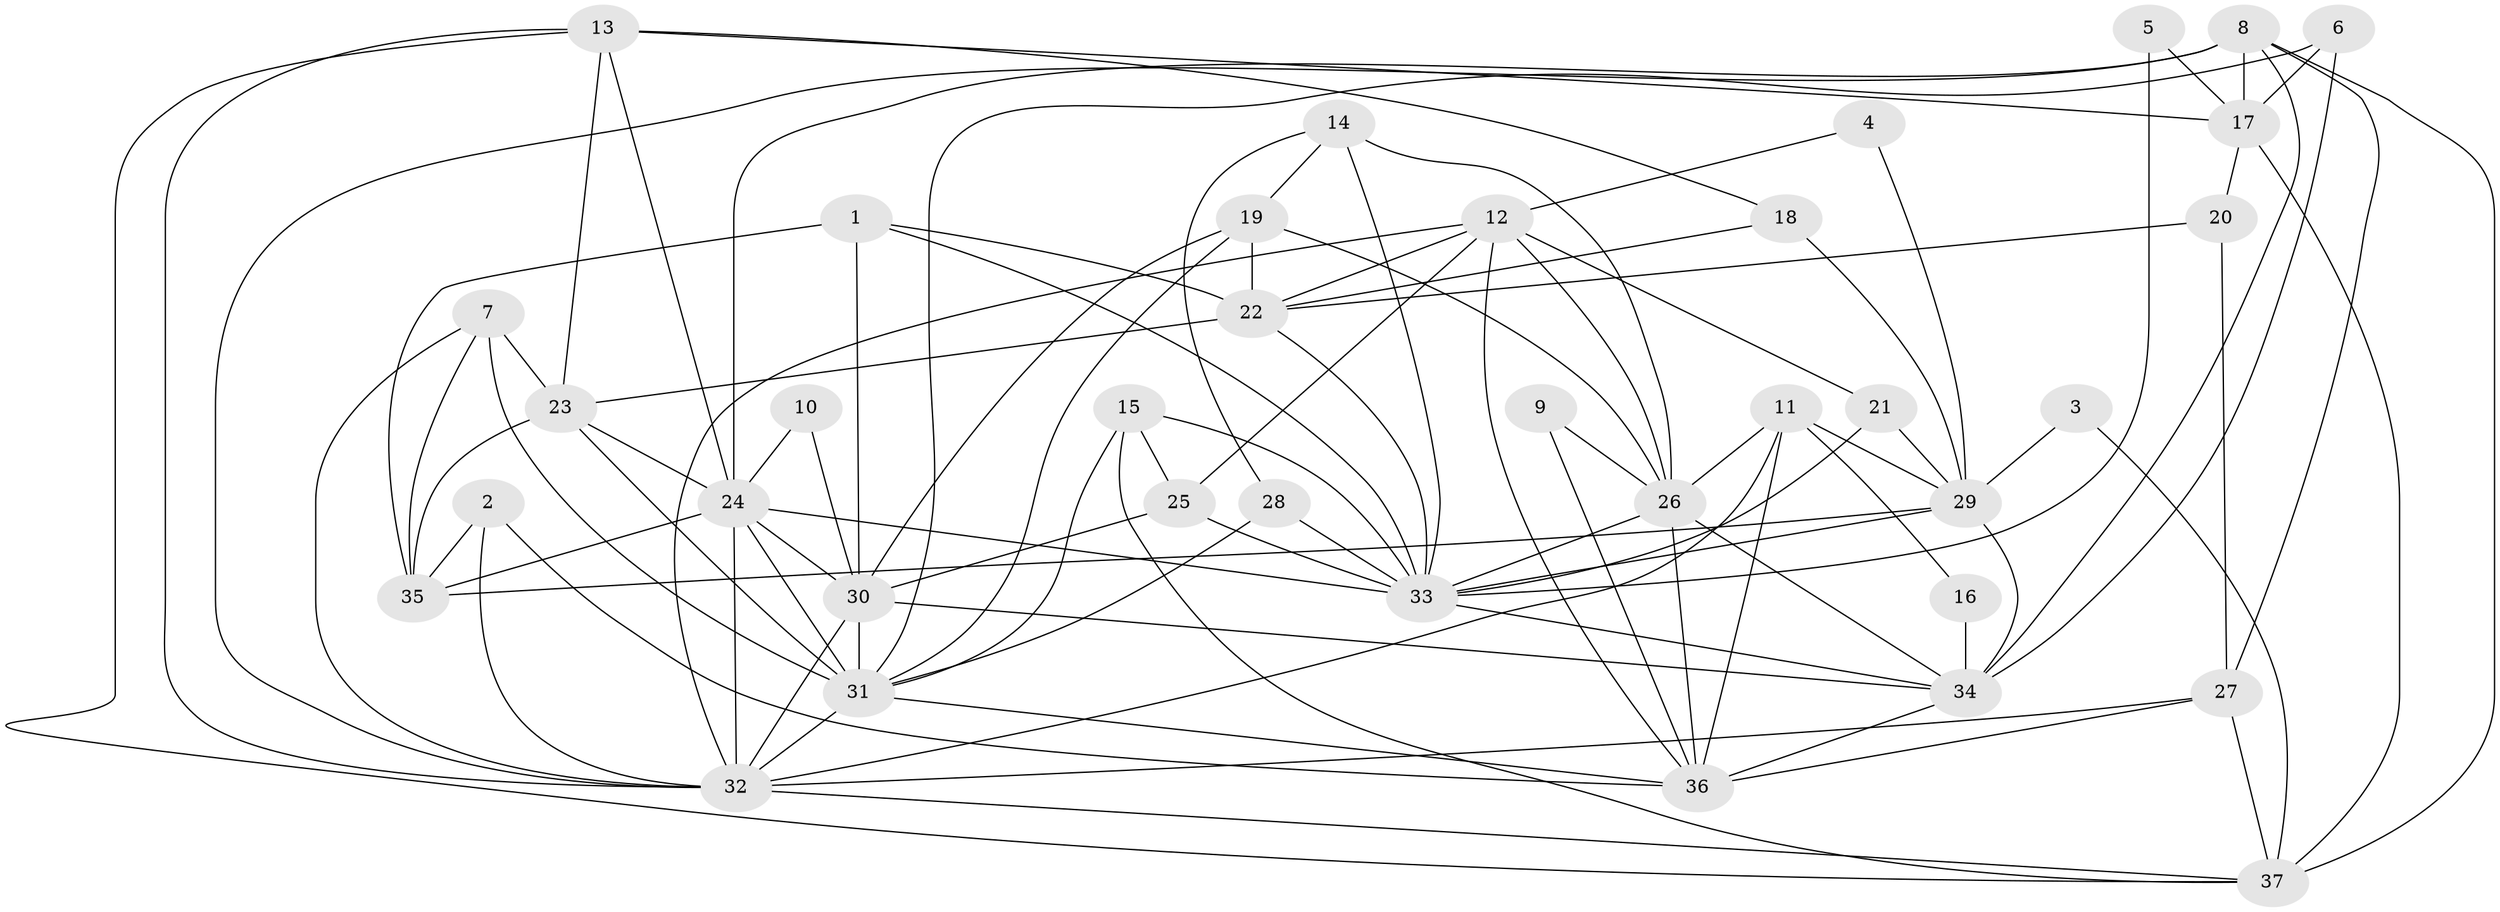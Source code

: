 // original degree distribution, {2: 0.13513513513513514, 3: 0.2702702702702703, 5: 0.10810810810810811, 4: 0.3108108108108108, 7: 0.05405405405405406, 6: 0.10810810810810811, 8: 0.013513513513513514}
// Generated by graph-tools (version 1.1) at 2025/26/03/09/25 03:26:21]
// undirected, 37 vertices, 99 edges
graph export_dot {
graph [start="1"]
  node [color=gray90,style=filled];
  1;
  2;
  3;
  4;
  5;
  6;
  7;
  8;
  9;
  10;
  11;
  12;
  13;
  14;
  15;
  16;
  17;
  18;
  19;
  20;
  21;
  22;
  23;
  24;
  25;
  26;
  27;
  28;
  29;
  30;
  31;
  32;
  33;
  34;
  35;
  36;
  37;
  1 -- 22 [weight=1.0];
  1 -- 30 [weight=1.0];
  1 -- 33 [weight=1.0];
  1 -- 35 [weight=1.0];
  2 -- 32 [weight=2.0];
  2 -- 35 [weight=1.0];
  2 -- 36 [weight=1.0];
  3 -- 29 [weight=1.0];
  3 -- 37 [weight=1.0];
  4 -- 12 [weight=1.0];
  4 -- 29 [weight=1.0];
  5 -- 17 [weight=1.0];
  5 -- 33 [weight=1.0];
  6 -- 17 [weight=1.0];
  6 -- 31 [weight=1.0];
  6 -- 34 [weight=1.0];
  7 -- 23 [weight=1.0];
  7 -- 31 [weight=2.0];
  7 -- 32 [weight=1.0];
  7 -- 35 [weight=1.0];
  8 -- 17 [weight=1.0];
  8 -- 24 [weight=2.0];
  8 -- 27 [weight=1.0];
  8 -- 32 [weight=1.0];
  8 -- 34 [weight=1.0];
  8 -- 37 [weight=1.0];
  9 -- 26 [weight=1.0];
  9 -- 36 [weight=1.0];
  10 -- 24 [weight=1.0];
  10 -- 30 [weight=1.0];
  11 -- 16 [weight=2.0];
  11 -- 26 [weight=1.0];
  11 -- 29 [weight=1.0];
  11 -- 32 [weight=1.0];
  11 -- 36 [weight=2.0];
  12 -- 21 [weight=1.0];
  12 -- 22 [weight=1.0];
  12 -- 25 [weight=1.0];
  12 -- 26 [weight=1.0];
  12 -- 32 [weight=1.0];
  12 -- 36 [weight=1.0];
  13 -- 17 [weight=1.0];
  13 -- 18 [weight=1.0];
  13 -- 23 [weight=1.0];
  13 -- 24 [weight=1.0];
  13 -- 32 [weight=1.0];
  13 -- 37 [weight=1.0];
  14 -- 19 [weight=1.0];
  14 -- 26 [weight=1.0];
  14 -- 28 [weight=1.0];
  14 -- 33 [weight=1.0];
  15 -- 25 [weight=1.0];
  15 -- 31 [weight=1.0];
  15 -- 33 [weight=1.0];
  15 -- 37 [weight=1.0];
  16 -- 34 [weight=2.0];
  17 -- 20 [weight=1.0];
  17 -- 37 [weight=2.0];
  18 -- 22 [weight=1.0];
  18 -- 29 [weight=1.0];
  19 -- 22 [weight=1.0];
  19 -- 26 [weight=1.0];
  19 -- 30 [weight=1.0];
  19 -- 31 [weight=1.0];
  20 -- 22 [weight=1.0];
  20 -- 27 [weight=1.0];
  21 -- 29 [weight=1.0];
  21 -- 33 [weight=1.0];
  22 -- 23 [weight=1.0];
  22 -- 33 [weight=1.0];
  23 -- 24 [weight=1.0];
  23 -- 31 [weight=1.0];
  23 -- 35 [weight=1.0];
  24 -- 30 [weight=1.0];
  24 -- 31 [weight=1.0];
  24 -- 32 [weight=1.0];
  24 -- 33 [weight=1.0];
  24 -- 35 [weight=1.0];
  25 -- 30 [weight=1.0];
  25 -- 33 [weight=2.0];
  26 -- 33 [weight=1.0];
  26 -- 34 [weight=1.0];
  26 -- 36 [weight=1.0];
  27 -- 32 [weight=1.0];
  27 -- 36 [weight=1.0];
  27 -- 37 [weight=1.0];
  28 -- 31 [weight=2.0];
  28 -- 33 [weight=2.0];
  29 -- 33 [weight=1.0];
  29 -- 34 [weight=1.0];
  29 -- 35 [weight=1.0];
  30 -- 31 [weight=1.0];
  30 -- 32 [weight=1.0];
  30 -- 34 [weight=1.0];
  31 -- 32 [weight=2.0];
  31 -- 36 [weight=1.0];
  32 -- 37 [weight=1.0];
  33 -- 34 [weight=1.0];
  34 -- 36 [weight=1.0];
}
